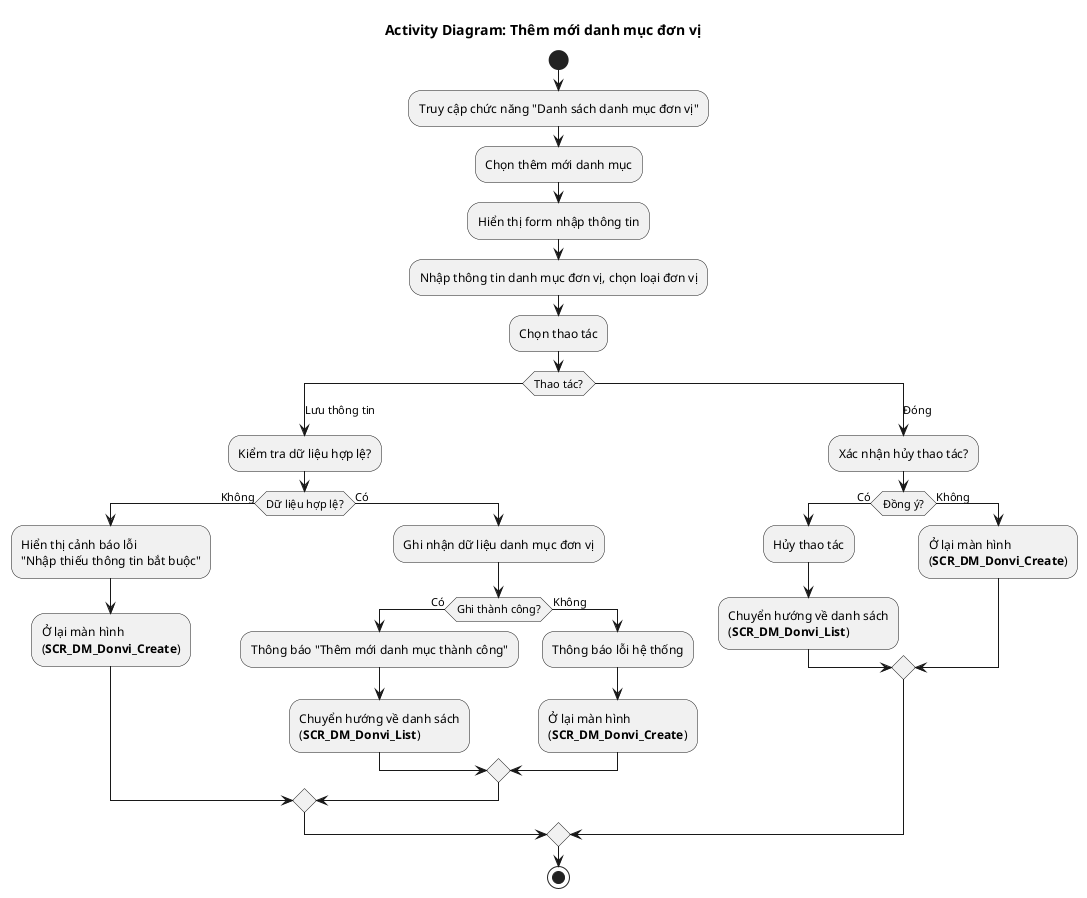 @startuml AD_DM_Donvi_Create
!pragma layout smetana
title Activity Diagram: Thêm mới danh mục đơn vị
start
:Truy cập chức năng "Danh sách danh mục đơn vị";
:Chọn thêm mới danh mục;
:Hiển thị form nhập thông tin;
:Nhập thông tin danh mục đơn vị, chọn loại đơn vị;
:Chọn thao tác;
switch (Thao tác?)
  case (Lưu thông tin)
    :Kiểm tra dữ liệu hợp lệ?;
    if (Dữ liệu hợp lệ?) then (Không)
      :Hiển thị cảnh báo lỗi\n"Nhập thiếu thông tin bắt buộc";
      :Ở lại màn hình\n(**SCR_DM_Donvi_Create**);
    else (Có)
      :Ghi nhận dữ liệu danh mục đơn vị;
      if (Ghi thành công?) then (Có)
        :Thông báo "Thêm mới danh mục thành công";
        :Chuyển hướng về danh sách\n(**SCR_DM_Donvi_List**);
      else (Không)
        :Thông báo lỗi hệ thống;
        :Ở lại màn hình\n(**SCR_DM_Donvi_Create**);
      endif
    endif
  case (Đóng)
    :Xác nhận hủy thao tác?;
    if (Đồng ý?) then (Có)
      :Hủy thao tác;
      :Chuyển hướng về danh sách\n(**SCR_DM_Donvi_List**);
    else (Không)
      :Ở lại màn hình\n(**SCR_DM_Donvi_Create**);
    endif
endswitch
stop
@enduml
